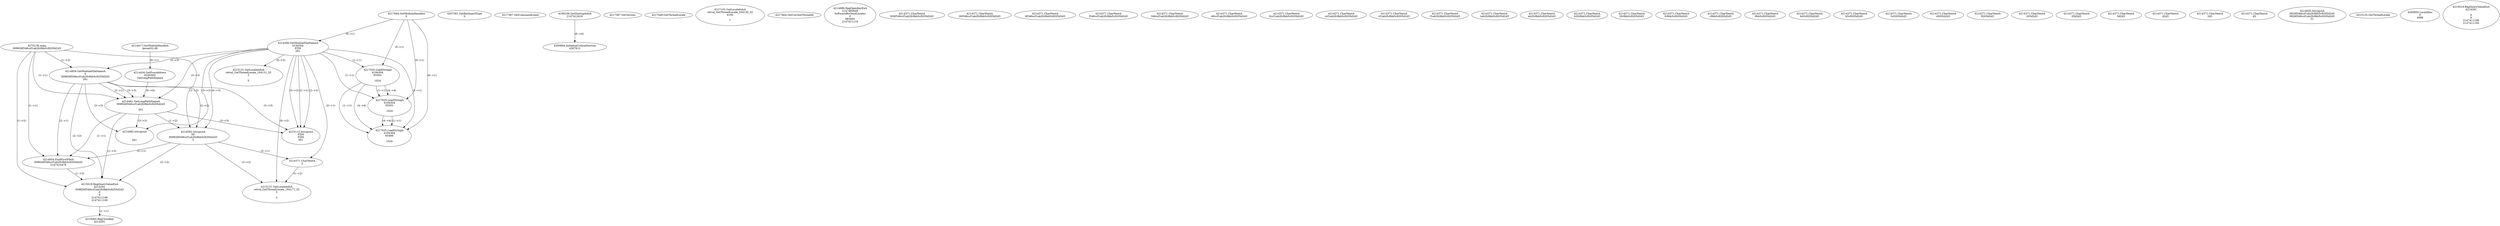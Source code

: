 // Global SCDG with merge call
digraph {
	0 [label="4270136.main
009926f346ccf1ab2fc9bb5c9205d2d3"]
	1 [label="4217684.GetModuleHandleA
0"]
	2 [label="4207361.GetKeyboardType
0"]
	3 [label="4217367.GetCommandLineA
"]
	4 [label="4199106.GetStartupInfoA
2147412416"]
	5 [label="4217387.GetVersion
"]
	6 [label="4217449.GetThreadLocale
"]
	7 [label="4217102.GetLocaleInfoA
retval_GetThreadLocale_164120_32
4100

7"]
	8 [label="4217464.GetCurrentThreadId
"]
	9 [label="4214286.GetModuleFileNameA
4194304
PZM
261"]
	1 -> 9 [label="(0-->1)"]
	10 [label="4214856.GetModuleFileNameA
0
009926f346ccf1ab2fc9bb5c9205d2d3
261"]
	0 -> 10 [label="(1-->2)"]
	9 -> 10 [label="(3-->3)"]
	11 [label="4214886.RegOpenKeyExA
2147483649
Software\Borland\Locales
0
983065
2147411116"]
	12 [label="4214417.GetModuleHandleA
kernel32.dll"]
	13 [label="4214434.GetProcAddress
6295592
GetLongPathNameA"]
	12 -> 13 [label="(0-->1)"]
	14 [label="4214461.GetLongPathNameA
009926f346ccf1ab2fc9bb5c9205d2d3

261"]
	0 -> 14 [label="(1-->1)"]
	10 -> 14 [label="(2-->1)"]
	9 -> 14 [label="(3-->3)"]
	10 -> 14 [label="(3-->3)"]
	13 -> 14 [label="(0-->0)"]
	15 [label="4214582.lstrcpynA
00
009926f346ccf1ab2fc9bb5c9205d2d3
3"]
	0 -> 15 [label="(1-->2)"]
	10 -> 15 [label="(2-->2)"]
	14 -> 15 [label="(1-->2)"]
	9 -> 15 [label="(0-->3)"]
	16 [label="4214371.CharNextA
926f346ccf1ab2fc9bb5c9205d2d3"]
	17 [label="4214371.CharNextA
26f346ccf1ab2fc9bb5c9205d2d3"]
	18 [label="4214371.CharNextA
6f346ccf1ab2fc9bb5c9205d2d3"]
	19 [label="4214371.CharNextA
f346ccf1ab2fc9bb5c9205d2d3"]
	20 [label="4214371.CharNextA
346ccf1ab2fc9bb5c9205d2d3"]
	21 [label="4214371.CharNextA
46ccf1ab2fc9bb5c9205d2d3"]
	22 [label="4214371.CharNextA
6ccf1ab2fc9bb5c9205d2d3"]
	23 [label="4214371.CharNextA
ccf1ab2fc9bb5c9205d2d3"]
	24 [label="4214371.CharNextA
cf1ab2fc9bb5c9205d2d3"]
	25 [label="4214371.CharNextA
f1ab2fc9bb5c9205d2d3"]
	26 [label="4214371.CharNextA
1ab2fc9bb5c9205d2d3"]
	27 [label="4214371.CharNextA
ab2fc9bb5c9205d2d3"]
	28 [label="4214371.CharNextA
b2fc9bb5c9205d2d3"]
	29 [label="4214371.CharNextA
2fc9bb5c9205d2d3"]
	30 [label="4214371.CharNextA
fc9bb5c9205d2d3"]
	31 [label="4214371.CharNextA
c9bb5c9205d2d3"]
	32 [label="4214371.CharNextA
9bb5c9205d2d3"]
	33 [label="4214371.CharNextA
bb5c9205d2d3"]
	34 [label="4214371.CharNextA
b5c9205d2d3"]
	35 [label="4214371.CharNextA
5c9205d2d3"]
	36 [label="4214371.CharNextA
c9205d2d3"]
	37 [label="4214371.CharNextA
9205d2d3"]
	38 [label="4214371.CharNextA
205d2d3"]
	39 [label="4214371.CharNextA
05d2d3"]
	40 [label="4214371.CharNextA
5d2d3"]
	41 [label="4214371.CharNextA
d2d3"]
	42 [label="4214371.CharNextA
2d3"]
	43 [label="4214371.CharNextA
d3"]
	44 [label="4214371.CharNextA
3"]
	9 -> 44 [label="(0-->1)"]
	15 -> 44 [label="(3-->1)"]
	45 [label="4214635.lstrcpynA
9926f346ccf1ab2fc9bb5c9205d2d3
9926f346ccf1ab2fc9bb5c9205d2d3
31"]
	46 [label="4214654.FindFirstFileA
009926f346ccf1ab2fc9bb5c9205d2d3
2147410478"]
	0 -> 46 [label="(1-->1)"]
	10 -> 46 [label="(2-->1)"]
	14 -> 46 [label="(1-->1)"]
	15 -> 46 [label="(2-->1)"]
	47 [label="4215019.RegQueryValueExA
4214291
009926f346ccf1ab2fc9bb5c9205d2d3
0
0
2147411106
2147411100"]
	0 -> 47 [label="(1-->2)"]
	10 -> 47 [label="(2-->2)"]
	14 -> 47 [label="(1-->2)"]
	15 -> 47 [label="(2-->2)"]
	46 -> 47 [label="(1-->2)"]
	48 [label="4215083.RegCloseKey
4214291"]
	47 -> 48 [label="(1-->1)"]
	49 [label="4215112.lstrcpynA
PZM
PZM
261"]
	9 -> 49 [label="(2-->1)"]
	9 -> 49 [label="(2-->2)"]
	9 -> 49 [label="(3-->3)"]
	10 -> 49 [label="(3-->3)"]
	14 -> 49 [label="(3-->3)"]
	50 [label="4215125.GetThreadLocale
"]
	51 [label="4215131.GetLocaleInfoA
retval_GetThreadLocale_164171_32
3

5"]
	9 -> 51 [label="(0-->2)"]
	15 -> 51 [label="(3-->2)"]
	44 -> 51 [label="(1-->2)"]
	52 [label="4217025.LoadStringA
4194304
65502

1024"]
	1 -> 52 [label="(0-->1)"]
	9 -> 52 [label="(1-->1)"]
	53 [label="4217025.LoadStringA
4194304
65501

1024"]
	1 -> 53 [label="(0-->1)"]
	9 -> 53 [label="(1-->1)"]
	52 -> 53 [label="(1-->1)"]
	52 -> 53 [label="(4-->4)"]
	54 [label="4217025.LoadStringA
4194304
65499

1024"]
	1 -> 54 [label="(0-->1)"]
	9 -> 54 [label="(1-->1)"]
	52 -> 54 [label="(1-->1)"]
	53 -> 54 [label="(1-->1)"]
	52 -> 54 [label="(4-->4)"]
	53 -> 54 [label="(4-->4)"]
	55 [label="4200894.InitializeCriticalSection
4367812"]
	4 -> 55 [label="(0-->0)"]
	56 [label="4200955.LocalAlloc
0
4088"]
	57 [label="4214482.lstrcpynA


261"]
	9 -> 57 [label="(3-->3)"]
	10 -> 57 [label="(3-->3)"]
	14 -> 57 [label="(3-->3)"]
	58 [label="4215019.RegQueryValueExA
4214291

0
0
2147411106
2147411100"]
	59 [label="4215131.GetLocaleInfoA
retval_GetThreadLocale_164151_32
3

5"]
	9 -> 59 [label="(0-->2)"]
}
